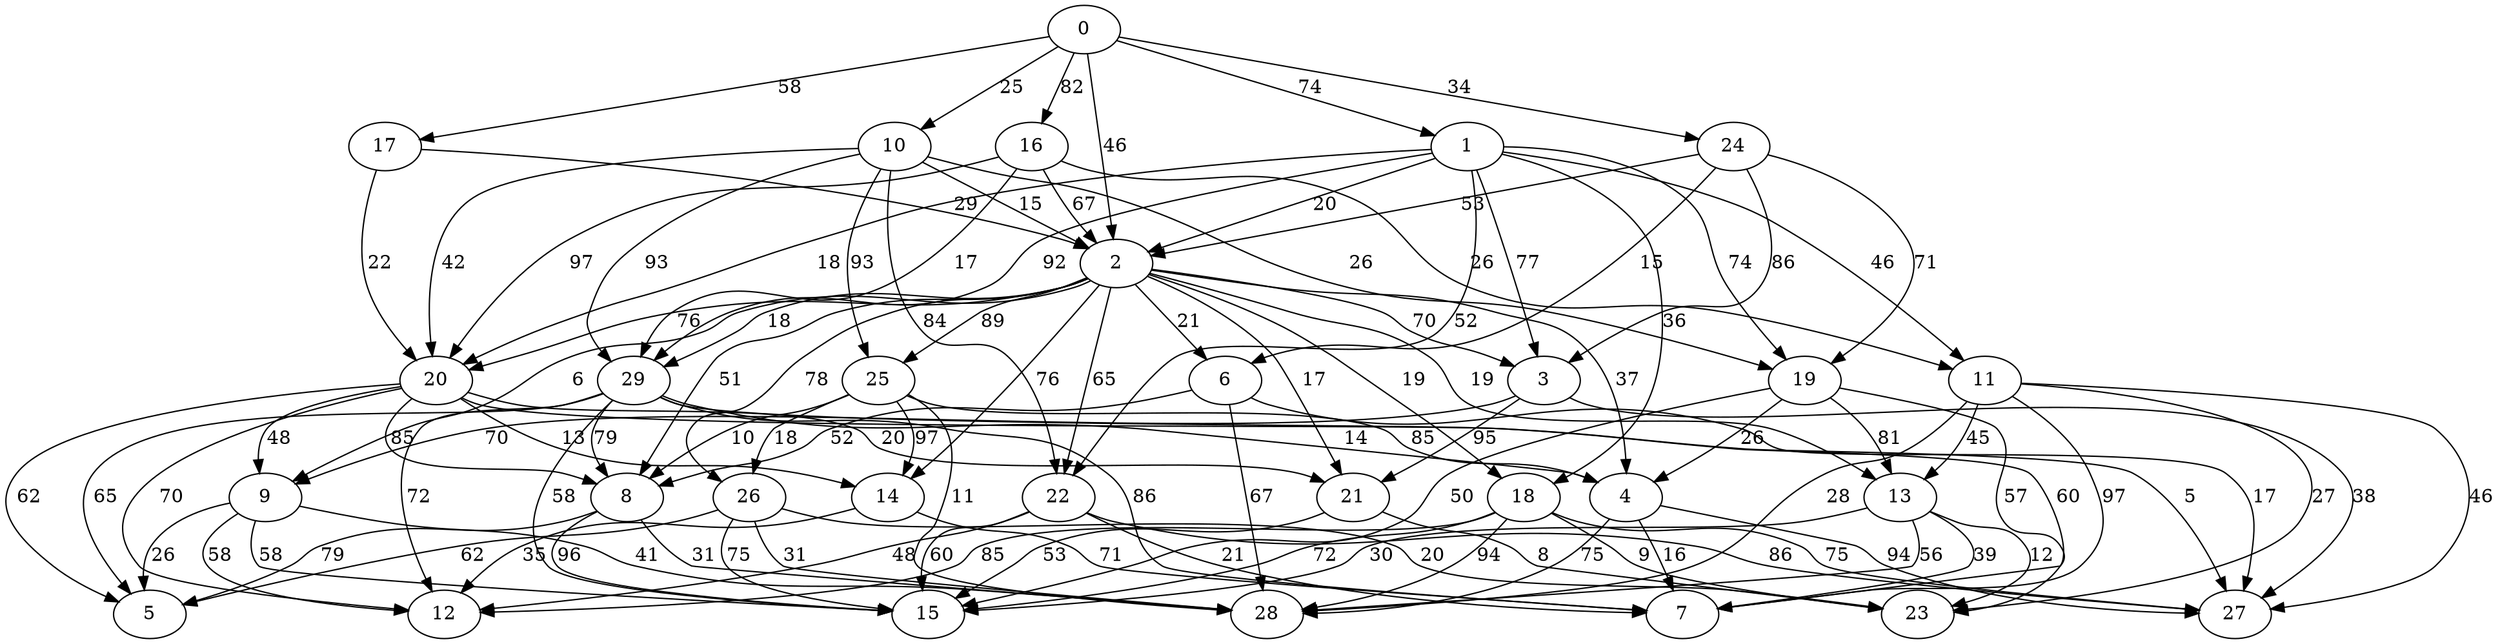 digraph G {
0;
0->1[label=74]
0->10[label=25]
0->16[label=82]
0->17[label=58]
0->24[label=34]
0->2[label=46]
1;
1->19[label=74]
1->20[label=18]
1->22[label=52]
1->29[label=92]
1->11[label=46]
1->2[label=20]
1->18[label=36]
1->3[label=77]
2;
2->3[label=70]
2->6[label=21]
2->18[label=19]
2->29[label=18]
2->9[label=6]
2->14[label=76]
2->26[label=78]
2->8[label=51]
2->25[label=89]
2->22[label=65]
2->20[label=76]
2->21[label=17]
2->13[label=19]
2->4[label=37]
3;
3->21[label=95]
3->27[label=38]
3->9[label=70]
4;
4->28[label=75]
4->7[label=16]
4->27[label=94]
5;
6;
6->27[label=17]
6->8[label=52]
6->28[label=67]
7;
8;
8->28[label=31]
8->5[label=79]
8->15[label=96]
9;
9->12[label=58]
9->15[label=58]
9->5[label=26]
9->28[label=41]
10;
10->22[label=84]
10->25[label=93]
10->20[label=42]
10->2[label=15]
10->19[label=26]
10->29[label=93]
11;
11->13[label=45]
11->7[label=97]
11->23[label=27]
11->28[label=28]
11->27[label=46]
12;
13;
13->23[label=12]
13->7[label=39]
13->15[label=30]
13->28[label=56]
14;
14->7[label=71]
14->12[label=35]
15;
16;
16->2[label=67]
16->11[label=26]
16->29[label=17]
16->20[label=97]
17;
17->2[label=29]
17->20[label=22]
18;
18->15[label=72]
18->28[label=94]
18->12[label=85]
18->23[label=9]
18->27[label=75]
19;
19->4[label=26]
19->7[label=57]
19->13[label=81]
19->15[label=50]
20;
20->21[label=20]
20->8[label=85]
20->12[label=70]
20->27[label=5]
20->14[label=13]
20->5[label=62]
20->9[label=48]
21;
21->23[label=8]
21->15[label=53]
22;
22->7[label=21]
22->12[label=48]
22->27[label=86]
22->15[label=60]
23;
24;
24->2[label=53]
24->19[label=71]
24->3[label=86]
24->6[label=15]
25;
25->8[label=10]
25->4[label=85]
25->28[label=11]
25->26[label=18]
25->14[label=97]
26;
26->15[label=75]
26->23[label=20]
26->5[label=62]
26->28[label=31]
27;
28;
29;
29->5[label=65]
29->15[label=58]
29->8[label=79]
29->12[label=72]
29->7[label=86]
29->4[label=14]
29->23[label=60]
}

